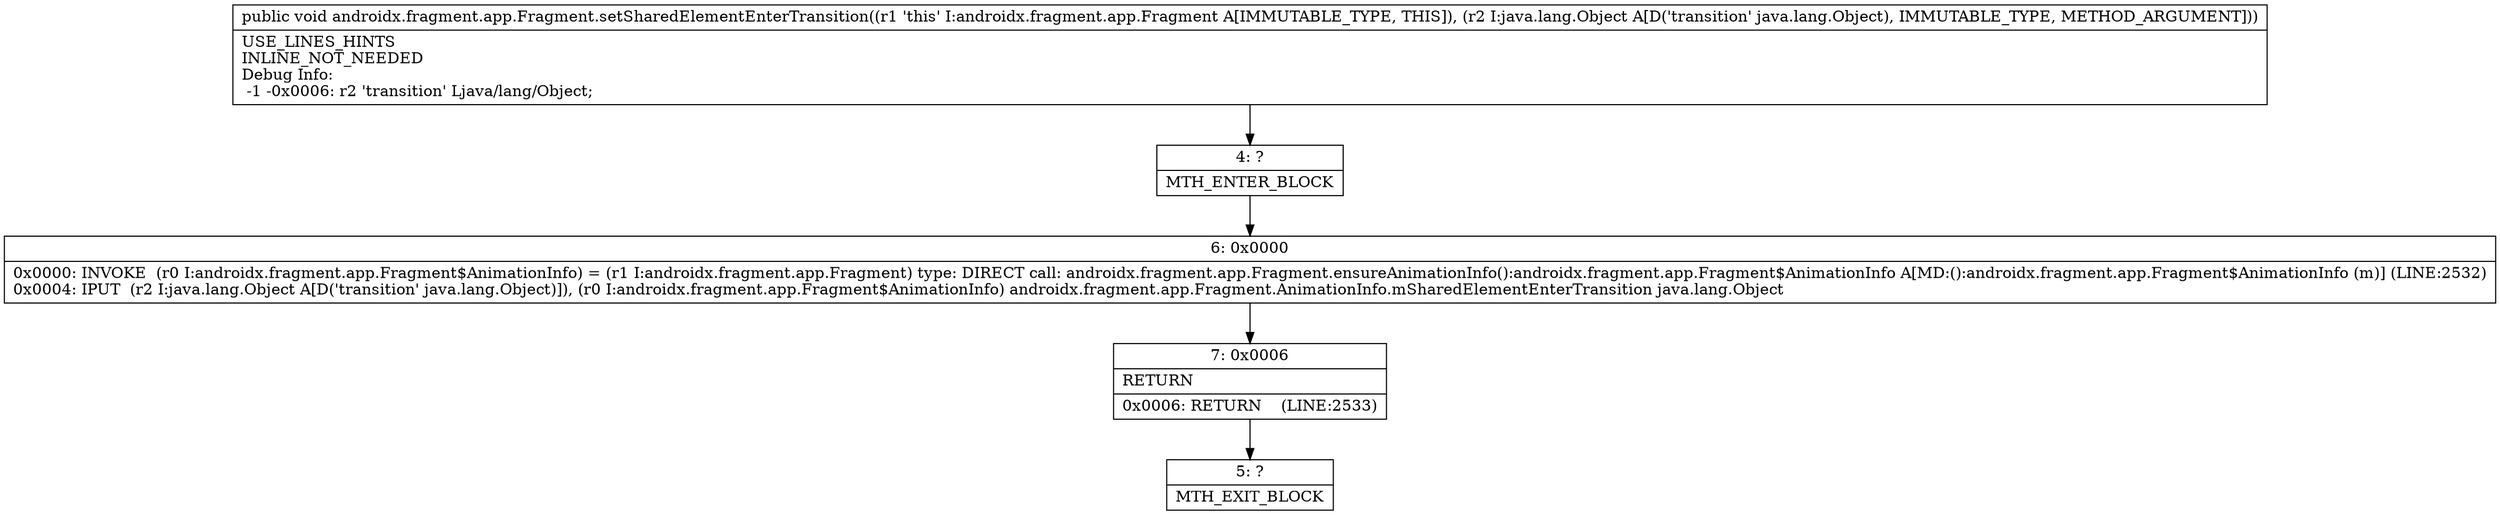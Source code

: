 digraph "CFG forandroidx.fragment.app.Fragment.setSharedElementEnterTransition(Ljava\/lang\/Object;)V" {
Node_4 [shape=record,label="{4\:\ ?|MTH_ENTER_BLOCK\l}"];
Node_6 [shape=record,label="{6\:\ 0x0000|0x0000: INVOKE  (r0 I:androidx.fragment.app.Fragment$AnimationInfo) = (r1 I:androidx.fragment.app.Fragment) type: DIRECT call: androidx.fragment.app.Fragment.ensureAnimationInfo():androidx.fragment.app.Fragment$AnimationInfo A[MD:():androidx.fragment.app.Fragment$AnimationInfo (m)] (LINE:2532)\l0x0004: IPUT  (r2 I:java.lang.Object A[D('transition' java.lang.Object)]), (r0 I:androidx.fragment.app.Fragment$AnimationInfo) androidx.fragment.app.Fragment.AnimationInfo.mSharedElementEnterTransition java.lang.Object \l}"];
Node_7 [shape=record,label="{7\:\ 0x0006|RETURN\l|0x0006: RETURN    (LINE:2533)\l}"];
Node_5 [shape=record,label="{5\:\ ?|MTH_EXIT_BLOCK\l}"];
MethodNode[shape=record,label="{public void androidx.fragment.app.Fragment.setSharedElementEnterTransition((r1 'this' I:androidx.fragment.app.Fragment A[IMMUTABLE_TYPE, THIS]), (r2 I:java.lang.Object A[D('transition' java.lang.Object), IMMUTABLE_TYPE, METHOD_ARGUMENT]))  | USE_LINES_HINTS\lINLINE_NOT_NEEDED\lDebug Info:\l  \-1 \-0x0006: r2 'transition' Ljava\/lang\/Object;\l}"];
MethodNode -> Node_4;Node_4 -> Node_6;
Node_6 -> Node_7;
Node_7 -> Node_5;
}

